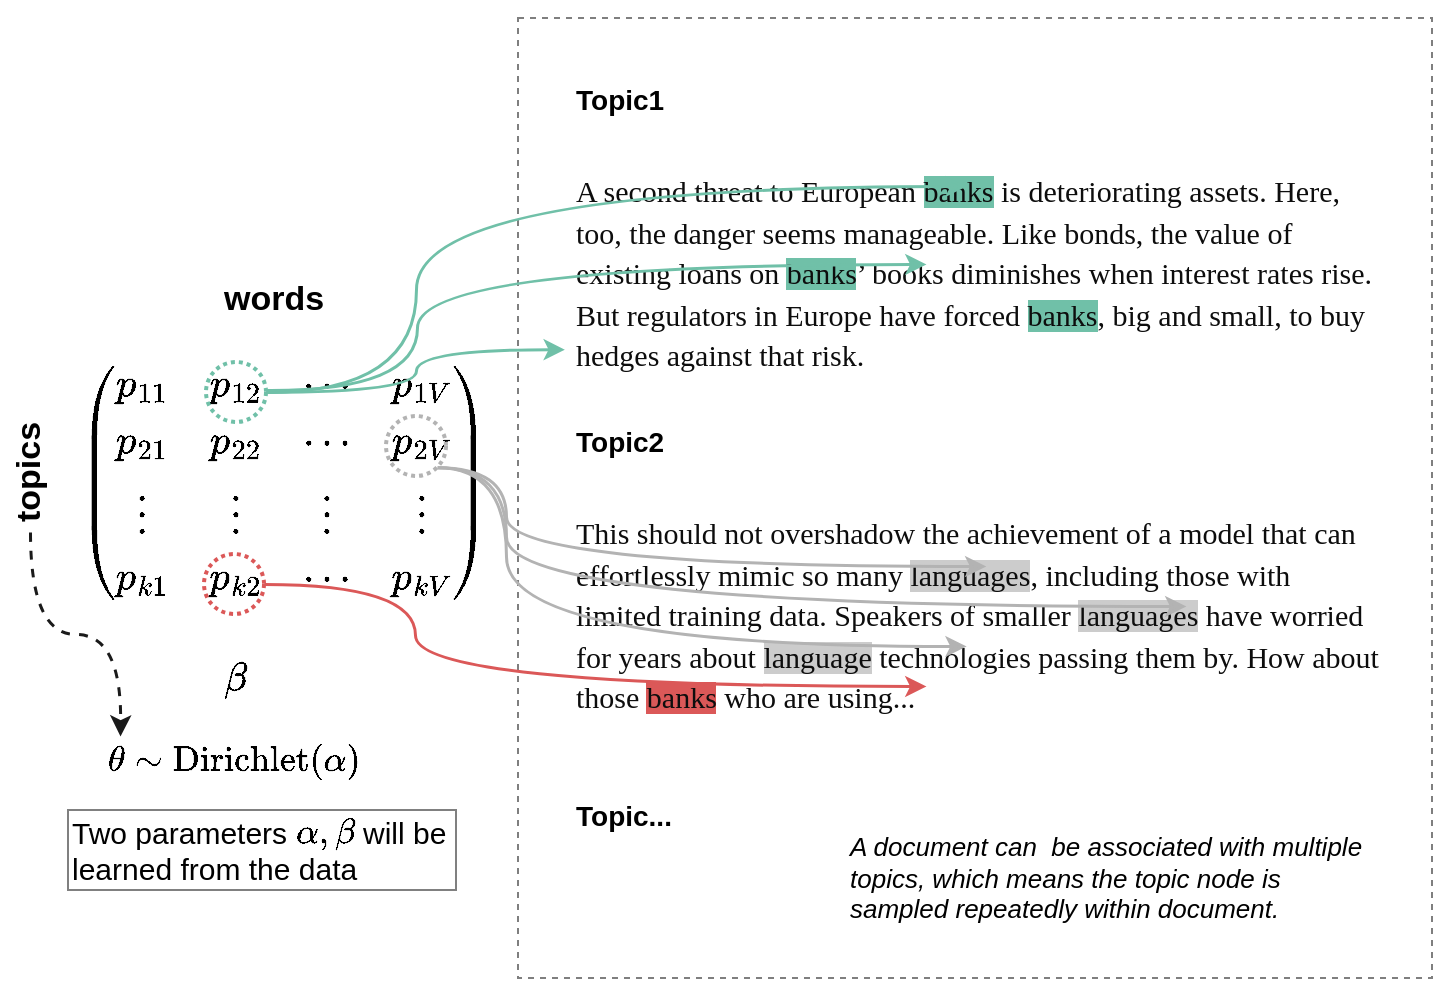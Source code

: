 <mxfile scale="3" border="10">
    <diagram id="VsGEcCHb5rbD83MSZlOJ" name="Page-1">
        <mxGraphModel dx="557" dy="645" grid="0" gridSize="10" guides="1" tooltips="1" connect="1" arrows="1" fold="1" page="1" pageScale="1" pageWidth="827" pageHeight="583" background="#ffffff" math="1" shadow="0">
            <root>
                <mxCell id="0"/>
                <mxCell id="1" parent="0"/>
                <mxCell id="24" value="" style="rounded=0;whiteSpace=wrap;html=1;labelBackgroundColor=#04d995;fillStyle=hatch;strokeColor=#000000;strokeWidth=1;fontSize=15;fontColor=#000000;fillColor=none;gradientColor=none;gradientDirection=radial;opacity=50;glass=0;shadow=0;dashed=1;" vertex="1" parent="1">
                    <mxGeometry x="313" y="36" width="457" height="480" as="geometry"/>
                </mxCell>
                <mxCell id="4" value="$$&lt;br style=&quot;font-size: 17px;&quot;&gt;\begin{pmatrix}&lt;br style=&quot;font-size: 17px;&quot;&gt;p_{11} &amp;amp; p_{12} &amp;amp; \cdots &amp;amp; p_{1V} \\&lt;br style=&quot;font-size: 17px;&quot;&gt;p_{21} &amp;amp; p_{22} &amp;amp; \cdots &amp;amp;p_{2V} \\&lt;br style=&quot;font-size: 17px;&quot;&gt;\vdots &amp;amp; \vdots &amp;amp; \vdots &amp;amp; \vdots \\&lt;br style=&quot;font-size: 17px;&quot;&gt;p_{k1} &amp;amp; p_{k2} &amp;amp; \cdots &amp;amp; p_{kV}&lt;br style=&quot;font-size: 17px;&quot;&gt;\end{pmatrix}&lt;br style=&quot;font-size: 17px;&quot;&gt;$$" style="text;html=1;strokeColor=none;fillColor=none;align=center;verticalAlign=middle;whiteSpace=wrap;rounded=0;fontColor=#000000;fontSize=17;" vertex="1" parent="1">
                    <mxGeometry x="91" y="208" width="210" height="120" as="geometry"/>
                </mxCell>
                <mxCell id="5" value="$$\beta$$" style="text;html=1;strokeColor=none;fillColor=none;align=center;verticalAlign=middle;whiteSpace=wrap;rounded=0;fontSize=17;fontColor=#000000;" vertex="1" parent="1">
                    <mxGeometry x="142" y="352" width="60" height="30" as="geometry"/>
                </mxCell>
                <mxCell id="6" value="words" style="text;html=1;strokeColor=none;fillColor=none;align=center;verticalAlign=middle;whiteSpace=wrap;rounded=0;fontSize=17;fontColor=#000000;fontStyle=1" vertex="1" parent="1">
                    <mxGeometry x="161" y="162" width="60" height="30" as="geometry"/>
                </mxCell>
                <mxCell id="32" style="edgeStyle=orthogonalEdgeStyle;curved=1;html=1;exitX=1;exitY=0.5;exitDx=0;exitDy=0;strokeColor=#1A1A1A;strokeWidth=1.5;fontSize=15;fontColor=#000000;endSize=6;elbow=vertical;dashed=1;" edge="1" parent="1" source="7">
                    <mxGeometry relative="1" as="geometry">
                        <mxPoint x="114" y="395" as="targetPoint"/>
                    </mxGeometry>
                </mxCell>
                <mxCell id="7" value="topics" style="text;html=1;strokeColor=none;fillColor=none;align=center;verticalAlign=middle;whiteSpace=wrap;rounded=0;fontSize=17;fontColor=#000000;fontStyle=1;horizontal=0;flipV=0;flipH=1;direction=south;" vertex="1" parent="1">
                    <mxGeometry x="54" y="233" width="30" height="60" as="geometry"/>
                </mxCell>
                <mxCell id="8" value="&lt;h1&gt;&lt;font style=&quot;font-size: 14px;&quot;&gt;Topic1&lt;/font&gt;&lt;/h1&gt;&lt;span style=&quot;color: rgb(13, 13, 13); font-family: MiloTE, MiloTESec, Charter, &amp;quot;Bitstream Charter&amp;quot;, &amp;quot;Iowan Old Style&amp;quot;, &amp;quot;Calisto MT&amp;quot;, serif;&quot;&gt;&lt;font style=&quot;font-size: 15px;&quot;&gt;A second threat to European &lt;span style=&quot;background-color: rgb(112, 192, 168);&quot;&gt;banks&lt;/span&gt; is deteriorating assets. Here, too, the danger seems manageable. Like bonds, the value of existing loans on &lt;span style=&quot;background-color: rgb(112, 192, 168);&quot;&gt;banks&lt;/span&gt;’ books diminishes when interest rates rise. But regulators in Europe have forced &lt;span style=&quot;background-color: rgb(112, 192, 168);&quot;&gt;banks&lt;/span&gt;, big and small, to buy hedges against that risk.&lt;/font&gt;&lt;/span&gt;" style="text;html=1;strokeColor=none;fillColor=none;spacing=5;spacingTop=-20;whiteSpace=wrap;overflow=hidden;rounded=0;fontSize=17;fontColor=#000000;" vertex="1" parent="1">
                    <mxGeometry x="337" y="37" width="410" height="200" as="geometry"/>
                </mxCell>
                <mxCell id="9" value="&lt;h1&gt;&lt;font style=&quot;font-size: 14px;&quot;&gt;Topic2&lt;/font&gt;&lt;/h1&gt;&lt;span style=&quot;color: rgb(13, 13, 13); font-family: MiloTE, MiloTESec, Charter, &amp;quot;Bitstream Charter&amp;quot;, &amp;quot;Iowan Old Style&amp;quot;, &amp;quot;Calisto MT&amp;quot;, serif;&quot;&gt;&lt;font style=&quot;font-size: 15px;&quot;&gt;This should not overshadow the achievement of a model that can effortlessly mimic so many &lt;span style=&quot;background-color: rgb(204, 204, 204);&quot;&gt;languages&lt;/span&gt;, including those with limited training data. Speakers of smaller &lt;span style=&quot;background-color: rgb(204, 204, 204);&quot;&gt;languages&lt;/span&gt; have worried for years about &lt;span style=&quot;background-color: rgb(204, 204, 204);&quot;&gt;language&lt;/span&gt; technologies passing them by. How about those &lt;span style=&quot;background-color: rgb(219, 88, 88);&quot;&gt;banks&lt;/span&gt; who are using...&lt;/font&gt;&lt;/span&gt;" style="text;html=1;strokeColor=none;fillColor=none;spacing=5;spacingTop=-20;whiteSpace=wrap;overflow=hidden;rounded=0;fontSize=17;fontColor=#000000;" vertex="1" parent="1">
                    <mxGeometry x="337" y="208" width="410" height="200" as="geometry"/>
                </mxCell>
                <mxCell id="10" value="&lt;h1&gt;&lt;font style=&quot;font-size: 14px;&quot;&gt;Topic...&lt;/font&gt;&lt;/h1&gt;" style="text;html=1;strokeColor=none;fillColor=none;spacing=5;spacingTop=-20;whiteSpace=wrap;overflow=hidden;rounded=0;fontSize=17;fontColor=#000000;" vertex="1" parent="1">
                    <mxGeometry x="337" y="395" width="410" height="83" as="geometry"/>
                </mxCell>
                <mxCell id="15" style="edgeStyle=orthogonalEdgeStyle;curved=1;html=1;entryX=0.439;entryY=0.61;entryDx=0;entryDy=0;entryPerimeter=0;strokeColor=#70C0A8;strokeWidth=1.5;fontSize=15;fontColor=#000000;" edge="1" parent="1" target="8">
                    <mxGeometry relative="1" as="geometry">
                        <mxPoint x="187" y="222" as="sourcePoint"/>
                    </mxGeometry>
                </mxCell>
                <mxCell id="18" style="edgeStyle=orthogonalEdgeStyle;curved=1;html=1;exitX=1;exitY=0.5;exitDx=0;exitDy=0;entryX=0.488;entryY=0.415;entryDx=0;entryDy=0;entryPerimeter=0;strokeColor=#70C0A8;strokeWidth=1.5;fontSize=15;fontColor=#000000;endSize=6;" edge="1" parent="1" source="11" target="8">
                    <mxGeometry relative="1" as="geometry"/>
                </mxCell>
                <mxCell id="11" value="" style="ellipse;whiteSpace=wrap;html=1;aspect=fixed;labelBackgroundColor=#04d995;fontSize=15;fontColor=#000000;fillColor=none;strokeColor=#70C0A8;strokeWidth=2;dashed=1;fillStyle=auto;gradientColor=none;dashPattern=1 1;perimeterSpacing=0;" vertex="1" parent="1">
                    <mxGeometry x="157" y="208" width="30" height="30" as="geometry"/>
                </mxCell>
                <mxCell id="19" style="edgeStyle=orthogonalEdgeStyle;curved=1;html=1;exitX=1;exitY=0.5;exitDx=0;exitDy=0;entryX=0.439;entryY=0.81;entryDx=0;entryDy=0;entryPerimeter=0;strokeColor=#DB5858;strokeWidth=1.5;fontSize=15;fontColor=#000000;endSize=6;" edge="1" parent="1" source="12" target="9">
                    <mxGeometry relative="1" as="geometry"/>
                </mxCell>
                <mxCell id="12" value="" style="ellipse;whiteSpace=wrap;html=1;aspect=fixed;labelBackgroundColor=#04d995;fontSize=15;fontColor=#000000;fillColor=none;strokeColor=#DB5858;strokeWidth=2;dashed=1;fillStyle=auto;gradientColor=none;dashPattern=1 1;perimeterSpacing=0;" vertex="1" parent="1">
                    <mxGeometry x="156" y="304" width="30" height="30" as="geometry"/>
                </mxCell>
                <mxCell id="13" style="edgeStyle=orthogonalEdgeStyle;html=1;exitX=1;exitY=0.5;exitDx=0;exitDy=0;entryX=-0.002;entryY=0.823;entryDx=0;entryDy=0;entryPerimeter=0;fontSize=15;fontColor=#000000;strokeColor=#70C0A8;strokeWidth=1.5;curved=1;movable=1;resizable=1;rotatable=1;deletable=1;editable=1;connectable=1;" edge="1" parent="1" source="11" target="8">
                    <mxGeometry relative="1" as="geometry"/>
                </mxCell>
                <mxCell id="21" style="edgeStyle=orthogonalEdgeStyle;curved=1;html=1;exitX=1;exitY=1;exitDx=0;exitDy=0;entryX=0.512;entryY=0.51;entryDx=0;entryDy=0;entryPerimeter=0;strokeColor=#B3B3B3;strokeWidth=1.5;fontSize=15;fontColor=#000000;endSize=6;" edge="1" parent="1" source="20" target="9">
                    <mxGeometry relative="1" as="geometry"/>
                </mxCell>
                <mxCell id="22" style="edgeStyle=orthogonalEdgeStyle;curved=1;html=1;exitX=1;exitY=1;exitDx=0;exitDy=0;entryX=0.756;entryY=0.61;entryDx=0;entryDy=0;entryPerimeter=0;strokeColor=#B3B3B3;strokeWidth=1.5;fontSize=15;fontColor=#000000;endSize=6;" edge="1" parent="1" source="20" target="9">
                    <mxGeometry relative="1" as="geometry"/>
                </mxCell>
                <mxCell id="23" style="edgeStyle=orthogonalEdgeStyle;curved=1;html=1;exitX=1;exitY=1;exitDx=0;exitDy=0;entryX=0.488;entryY=0.71;entryDx=0;entryDy=0;entryPerimeter=0;strokeColor=#B3B3B3;strokeWidth=1.5;fontSize=15;fontColor=#000000;endSize=6;" edge="1" parent="1" source="20" target="9">
                    <mxGeometry relative="1" as="geometry"/>
                </mxCell>
                <mxCell id="20" value="" style="ellipse;whiteSpace=wrap;html=1;aspect=fixed;labelBackgroundColor=#04d995;fontSize=15;fontColor=#000000;fillColor=none;strokeColor=#B3B3B3;strokeWidth=2;dashed=1;fillStyle=auto;gradientColor=none;dashPattern=1 1;perimeterSpacing=0;" vertex="1" parent="1">
                    <mxGeometry x="247" y="235" width="30" height="30" as="geometry"/>
                </mxCell>
                <mxCell id="25" value="A document can&amp;nbsp; be associated with multiple topics, which means the topic node is sampled repeatedly within document." style="text;html=1;strokeColor=none;fillColor=none;align=left;verticalAlign=middle;whiteSpace=wrap;rounded=0;labelBackgroundColor=none;fillStyle=auto;strokeWidth=2;fontSize=13;fontColor=#000000;fontStyle=2" vertex="1" parent="1">
                    <mxGeometry x="477" y="451" width="270" height="30" as="geometry"/>
                </mxCell>
                <mxCell id="26" value="$$\theta \sim \text{Dirichlet} (\alpha)$$" style="text;html=1;strokeColor=none;fillColor=none;align=center;verticalAlign=middle;whiteSpace=wrap;rounded=0;labelBackgroundColor=none;fillStyle=auto;strokeWidth=2;fontSize=15;fontColor=#000000;" vertex="1" parent="1">
                    <mxGeometry x="141" y="392" width="60" height="30" as="geometry"/>
                </mxCell>
                <mxCell id="33" value="Two parameters \(\alpha, \beta \) will be learned from the data" style="text;html=1;strokeColor=#808080;fillColor=none;align=left;verticalAlign=middle;whiteSpace=wrap;rounded=0;labelBackgroundColor=none;fillStyle=hatch;strokeWidth=1;fontSize=15;fontColor=#000000;" vertex="1" parent="1">
                    <mxGeometry x="88" y="432" width="194" height="40" as="geometry"/>
                </mxCell>
            </root>
        </mxGraphModel>
    </diagram>
</mxfile>